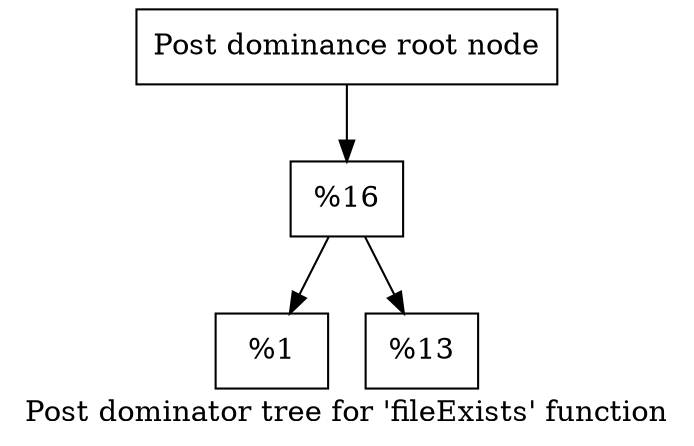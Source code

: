 digraph "Post dominator tree for 'fileExists' function" {
	label="Post dominator tree for 'fileExists' function";

	Node0x1358b40 [shape=record,label="{Post dominance root node}"];
	Node0x1358b40 -> Node0x1357830;
	Node0x1357830 [shape=record,label="{%16}"];
	Node0x1357830 -> Node0xfb5980;
	Node0x1357830 -> Node0xfb5a00;
	Node0xfb5980 [shape=record,label="{%1}"];
	Node0xfb5a00 [shape=record,label="{%13}"];
}

